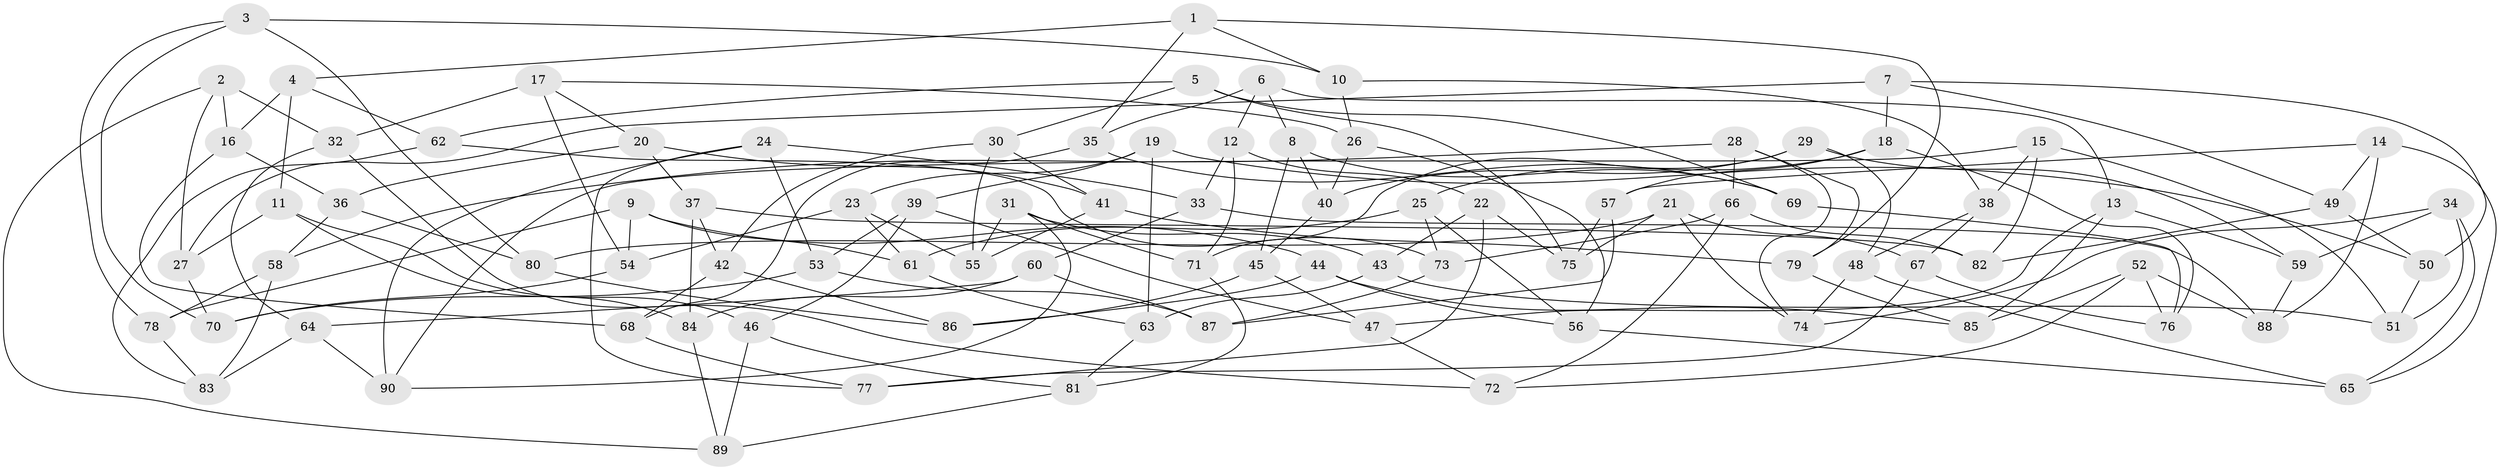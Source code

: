 // coarse degree distribution, {2: 0.07407407407407407, 4: 0.18518518518518517, 3: 0.37037037037037035, 6: 0.1111111111111111, 11: 0.07407407407407407, 8: 0.037037037037037035, 9: 0.037037037037037035, 5: 0.037037037037037035, 13: 0.037037037037037035, 7: 0.037037037037037035}
// Generated by graph-tools (version 1.1) at 2025/02/03/04/25 22:02:40]
// undirected, 90 vertices, 180 edges
graph export_dot {
graph [start="1"]
  node [color=gray90,style=filled];
  1;
  2;
  3;
  4;
  5;
  6;
  7;
  8;
  9;
  10;
  11;
  12;
  13;
  14;
  15;
  16;
  17;
  18;
  19;
  20;
  21;
  22;
  23;
  24;
  25;
  26;
  27;
  28;
  29;
  30;
  31;
  32;
  33;
  34;
  35;
  36;
  37;
  38;
  39;
  40;
  41;
  42;
  43;
  44;
  45;
  46;
  47;
  48;
  49;
  50;
  51;
  52;
  53;
  54;
  55;
  56;
  57;
  58;
  59;
  60;
  61;
  62;
  63;
  64;
  65;
  66;
  67;
  68;
  69;
  70;
  71;
  72;
  73;
  74;
  75;
  76;
  77;
  78;
  79;
  80;
  81;
  82;
  83;
  84;
  85;
  86;
  87;
  88;
  89;
  90;
  1 -- 4;
  1 -- 10;
  1 -- 79;
  1 -- 35;
  2 -- 89;
  2 -- 16;
  2 -- 27;
  2 -- 32;
  3 -- 78;
  3 -- 10;
  3 -- 80;
  3 -- 70;
  4 -- 16;
  4 -- 62;
  4 -- 11;
  5 -- 69;
  5 -- 30;
  5 -- 75;
  5 -- 62;
  6 -- 35;
  6 -- 12;
  6 -- 8;
  6 -- 13;
  7 -- 49;
  7 -- 27;
  7 -- 50;
  7 -- 18;
  8 -- 40;
  8 -- 45;
  8 -- 69;
  9 -- 54;
  9 -- 44;
  9 -- 78;
  9 -- 61;
  10 -- 38;
  10 -- 26;
  11 -- 84;
  11 -- 46;
  11 -- 27;
  12 -- 22;
  12 -- 33;
  12 -- 71;
  13 -- 85;
  13 -- 47;
  13 -- 59;
  14 -- 88;
  14 -- 57;
  14 -- 65;
  14 -- 49;
  15 -- 82;
  15 -- 38;
  15 -- 51;
  15 -- 90;
  16 -- 36;
  16 -- 68;
  17 -- 54;
  17 -- 32;
  17 -- 26;
  17 -- 20;
  18 -- 76;
  18 -- 25;
  18 -- 57;
  19 -- 23;
  19 -- 39;
  19 -- 63;
  19 -- 50;
  20 -- 41;
  20 -- 37;
  20 -- 36;
  21 -- 74;
  21 -- 80;
  21 -- 75;
  21 -- 67;
  22 -- 75;
  22 -- 77;
  22 -- 43;
  23 -- 61;
  23 -- 55;
  23 -- 54;
  24 -- 90;
  24 -- 77;
  24 -- 33;
  24 -- 53;
  25 -- 61;
  25 -- 73;
  25 -- 56;
  26 -- 40;
  26 -- 56;
  27 -- 70;
  28 -- 79;
  28 -- 66;
  28 -- 74;
  28 -- 58;
  29 -- 59;
  29 -- 71;
  29 -- 40;
  29 -- 48;
  30 -- 42;
  30 -- 55;
  30 -- 41;
  31 -- 55;
  31 -- 71;
  31 -- 90;
  31 -- 43;
  32 -- 72;
  32 -- 64;
  33 -- 88;
  33 -- 60;
  34 -- 59;
  34 -- 74;
  34 -- 65;
  34 -- 51;
  35 -- 68;
  35 -- 69;
  36 -- 80;
  36 -- 58;
  37 -- 82;
  37 -- 42;
  37 -- 84;
  38 -- 48;
  38 -- 67;
  39 -- 53;
  39 -- 46;
  39 -- 47;
  40 -- 45;
  41 -- 55;
  41 -- 79;
  42 -- 86;
  42 -- 68;
  43 -- 51;
  43 -- 63;
  44 -- 56;
  44 -- 85;
  44 -- 86;
  45 -- 47;
  45 -- 86;
  46 -- 89;
  46 -- 81;
  47 -- 72;
  48 -- 65;
  48 -- 74;
  49 -- 82;
  49 -- 50;
  50 -- 51;
  52 -- 85;
  52 -- 72;
  52 -- 76;
  52 -- 88;
  53 -- 87;
  53 -- 70;
  54 -- 70;
  56 -- 65;
  57 -- 75;
  57 -- 87;
  58 -- 83;
  58 -- 78;
  59 -- 88;
  60 -- 87;
  60 -- 84;
  60 -- 64;
  61 -- 63;
  62 -- 73;
  62 -- 83;
  63 -- 81;
  64 -- 90;
  64 -- 83;
  66 -- 82;
  66 -- 72;
  66 -- 73;
  67 -- 77;
  67 -- 76;
  68 -- 77;
  69 -- 76;
  71 -- 81;
  73 -- 87;
  78 -- 83;
  79 -- 85;
  80 -- 86;
  81 -- 89;
  84 -- 89;
}
